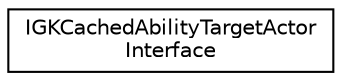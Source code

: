 digraph "Graphical Class Hierarchy"
{
 // LATEX_PDF_SIZE
  edge [fontname="Helvetica",fontsize="10",labelfontname="Helvetica",labelfontsize="10"];
  node [fontname="Helvetica",fontsize="10",shape=record];
  rankdir="LR";
  Node0 [label="IGKCachedAbilityTargetActor\lInterface",height=0.2,width=0.4,color="black", fillcolor="white", style="filled",URL="$classIGKCachedAbilityTargetActorInterface.html",tooltip=" "];
}
